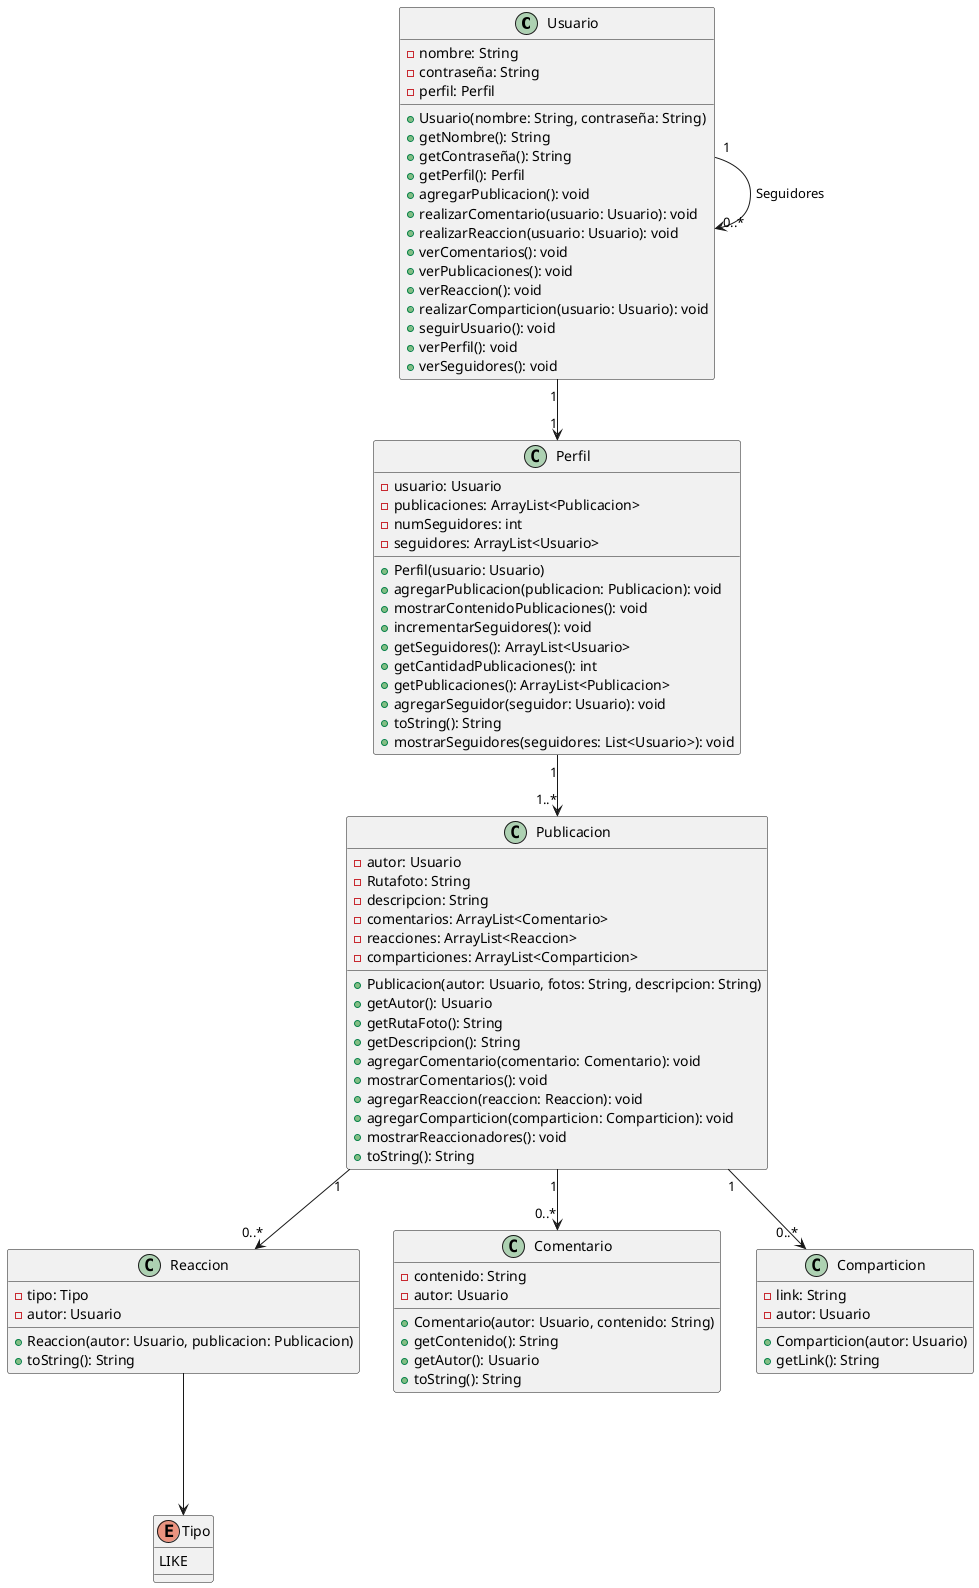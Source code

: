 @startuml

class Usuario {
  -nombre: String
  -contraseña: String
  -perfil: Perfil
  +Usuario(nombre: String, contraseña: String)
  +getNombre(): String
  +getContraseña(): String
  +getPerfil(): Perfil
  +agregarPublicacion(): void
  +realizarComentario(usuario: Usuario): void
  +realizarReaccion(usuario: Usuario): void
  +verComentarios(): void
  +verPublicaciones(): void
  +verReaccion(): void
  +realizarComparticion(usuario: Usuario): void
  +seguirUsuario(): void
  +verPerfil(): void
  +verSeguidores(): void
}

class Perfil {
  -usuario: Usuario
  -publicaciones: ArrayList<Publicacion>
  -numSeguidores: int
  -seguidores: ArrayList<Usuario>
  +Perfil(usuario: Usuario)
  +agregarPublicacion(publicacion: Publicacion): void
  +mostrarContenidoPublicaciones(): void
  +incrementarSeguidores(): void
  +getSeguidores(): ArrayList<Usuario>
  +getCantidadPublicaciones(): int
  +getPublicaciones(): ArrayList<Publicacion>
  +agregarSeguidor(seguidor: Usuario): void
  +toString(): String
  +mostrarSeguidores(seguidores: List<Usuario>): void
}

class Publicacion {
  -autor: Usuario
  -Rutafoto: String
  -descripcion: String
  -comentarios: ArrayList<Comentario>
  -reacciones: ArrayList<Reaccion>
  -comparticiones: ArrayList<Comparticion>
  +Publicacion(autor: Usuario, fotos: String, descripcion: String)
  +getAutor(): Usuario
  +getRutaFoto(): String
  +getDescripcion(): String
  +agregarComentario(comentario: Comentario): void
  +mostrarComentarios(): void
  +agregarReaccion(reaccion: Reaccion): void
  +agregarComparticion(comparticion: Comparticion): void
  +mostrarReaccionadores(): void
  +toString(): String
}

class Reaccion {
  -tipo: Tipo
  -autor: Usuario
  +Reaccion(autor: Usuario, publicacion: Publicacion)
  +toString(): String
}

enum Tipo {
  LIKE
}

class Comentario {
  -contenido: String
  -autor: Usuario
  +Comentario(autor: Usuario, contenido: String)
  +getContenido(): String
  +getAutor(): Usuario
  +toString(): String
}

class Comparticion {
  -link: String
  -autor: Usuario
  +Comparticion(autor: Usuario)
  +getLink(): String
}

Usuario "1" --> "1" Perfil
Perfil "1" --> "1..*" Publicacion
Publicacion "1" --> "0..*" Comentario
Publicacion "1" --> "0..*" Reaccion
Publicacion "1" --> "0..*" Comparticion
Usuario "1" --> "0..*" Usuario:Seguidores
Reaccion ---> Tipo

@enduml
``